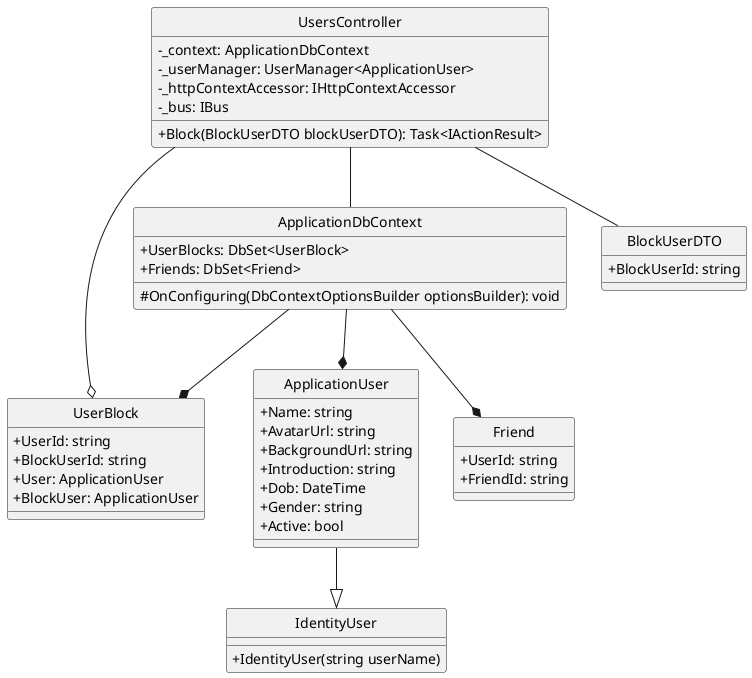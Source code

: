 @startuml blockUser
hide circle
skinparam classAttributeIconSize 0
class UsersController {
    - _context: ApplicationDbContext
    - _userManager: UserManager<ApplicationUser>
    - _httpContextAccessor: IHttpContextAccessor
    - _bus: IBus
    + Block(BlockUserDTO blockUserDTO): Task<IActionResult>
}

class ApplicationDbContext {
    + UserBlocks: DbSet<UserBlock>
    + Friends: DbSet<Friend>
    # OnConfiguring(DbContextOptionsBuilder optionsBuilder): void
}
class UserBlock{
    + UserId: string
    + BlockUserId: string
    + User: ApplicationUser
    + BlockUser: ApplicationUser
}

class BlockUserDTO {
    + BlockUserId: string
}


class ApplicationUser {
    + Name: string
    + AvatarUrl: string
    + BackgroundUrl: string
    + Introduction: string
    + Dob: DateTime
    + Gender: string
    + Active: bool
}
class Friend{
    + UserId: string
    + FriendId: string
}

class IdentityUser {
    + IdentityUser(string userName) 
}

UsersController -- ApplicationDbContext
UsersController -- BlockUserDTO
ApplicationDbContext --* ApplicationUser
UsersController --o UserBlock
ApplicationDbContext --* UserBlock
ApplicationDbContext --* Friend
ApplicationUser --|> IdentityUser
@enduml